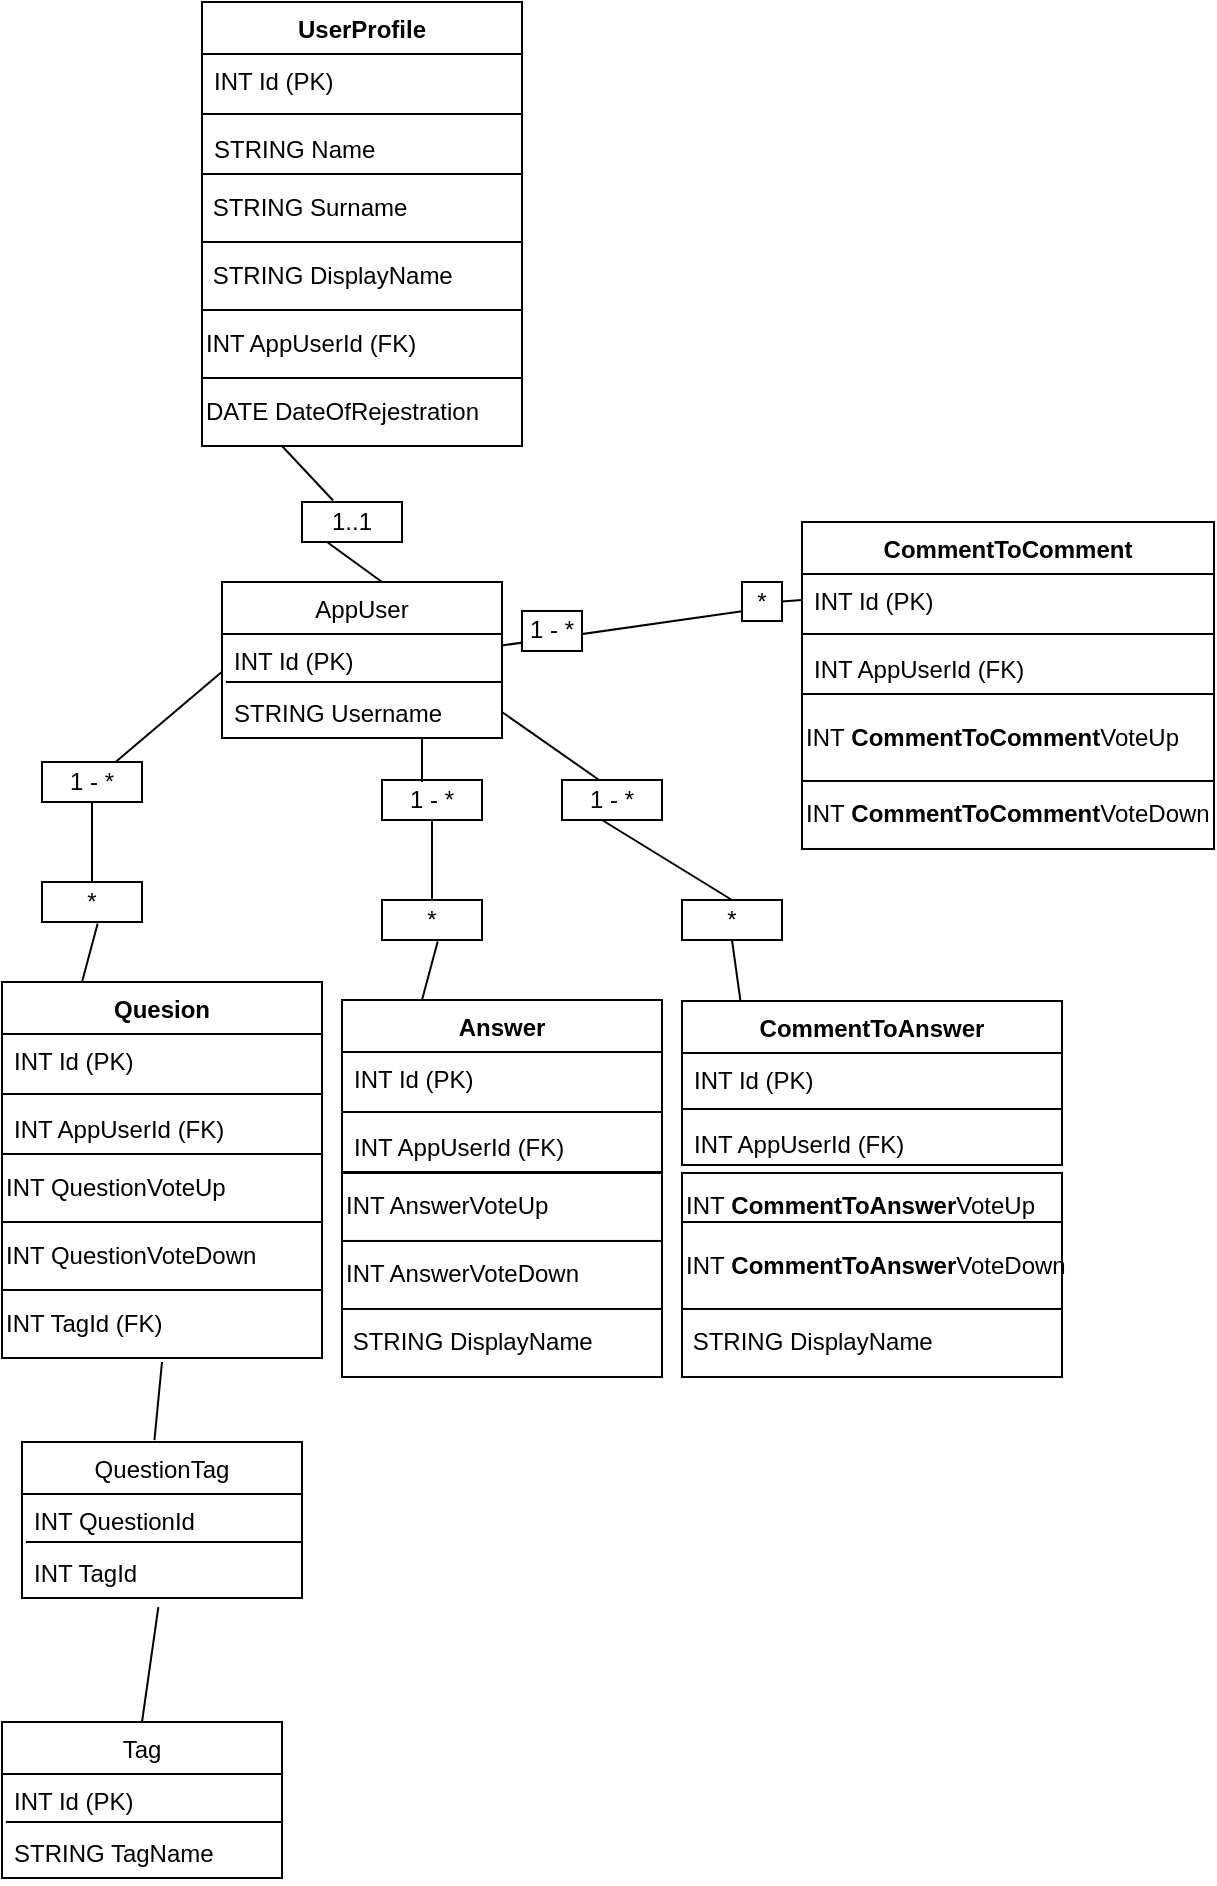 <mxfile version="17.5.1" type="device"><diagram id="C5RBs43oDa-KdzZeNtuy" name="Page-1"><mxGraphModel dx="1275" dy="1136" grid="1" gridSize="10" guides="1" tooltips="1" connect="1" arrows="1" fold="1" page="1" pageScale="1" pageWidth="827" pageHeight="1169" math="0" shadow="0"><root><mxCell id="WIyWlLk6GJQsqaUBKTNV-0"/><mxCell id="WIyWlLk6GJQsqaUBKTNV-1" parent="WIyWlLk6GJQsqaUBKTNV-0"/><mxCell id="bKbWIm4DOxK3muknc0e_-14" value="AppUser" style="swimlane;fontStyle=0;childLayout=stackLayout;horizontal=1;startSize=26;fillColor=none;horizontalStack=0;resizeParent=1;resizeParentMax=0;resizeLast=0;collapsible=1;marginBottom=0;" vertex="1" parent="WIyWlLk6GJQsqaUBKTNV-1"><mxGeometry x="170" y="290" width="140" height="78" as="geometry"/></mxCell><mxCell id="bKbWIm4DOxK3muknc0e_-15" value="INT Id (PK)" style="text;strokeColor=none;fillColor=none;align=left;verticalAlign=top;spacingLeft=4;spacingRight=4;overflow=hidden;rotatable=0;points=[[0,0.5],[1,0.5]];portConstraint=eastwest;" vertex="1" parent="bKbWIm4DOxK3muknc0e_-14"><mxGeometry y="26" width="140" height="26" as="geometry"/></mxCell><mxCell id="bKbWIm4DOxK3muknc0e_-16" value="STRING Username" style="text;strokeColor=none;fillColor=none;align=left;verticalAlign=top;spacingLeft=4;spacingRight=4;overflow=hidden;rotatable=0;points=[[0,0.5],[1,0.5]];portConstraint=eastwest;" vertex="1" parent="bKbWIm4DOxK3muknc0e_-14"><mxGeometry y="52" width="140" height="26" as="geometry"/></mxCell><mxCell id="bKbWIm4DOxK3muknc0e_-33" value="" style="endArrow=none;html=1;rounded=0;exitX=0.014;exitY=-0.077;exitDx=0;exitDy=0;exitPerimeter=0;" edge="1" parent="bKbWIm4DOxK3muknc0e_-14" source="bKbWIm4DOxK3muknc0e_-16"><mxGeometry width="50" height="50" relative="1" as="geometry"><mxPoint x="10" y="520" as="sourcePoint"/><mxPoint x="140" y="50" as="targetPoint"/></mxGeometry></mxCell><mxCell id="bKbWIm4DOxK3muknc0e_-25" value="UserProfile" style="swimlane;fontStyle=1;align=center;verticalAlign=top;childLayout=stackLayout;horizontal=1;startSize=26;horizontalStack=0;resizeParent=1;resizeParentMax=0;resizeLast=0;collapsible=1;marginBottom=0;" vertex="1" parent="WIyWlLk6GJQsqaUBKTNV-1"><mxGeometry x="160" width="160" height="86" as="geometry"/></mxCell><mxCell id="bKbWIm4DOxK3muknc0e_-26" value="INT Id (PK)" style="text;strokeColor=none;fillColor=none;align=left;verticalAlign=top;spacingLeft=4;spacingRight=4;overflow=hidden;rotatable=0;points=[[0,0.5],[1,0.5]];portConstraint=eastwest;" vertex="1" parent="bKbWIm4DOxK3muknc0e_-25"><mxGeometry y="26" width="160" height="26" as="geometry"/></mxCell><mxCell id="bKbWIm4DOxK3muknc0e_-27" value="" style="line;strokeWidth=1;fillColor=none;align=left;verticalAlign=middle;spacingTop=-1;spacingLeft=3;spacingRight=3;rotatable=0;labelPosition=right;points=[];portConstraint=eastwest;" vertex="1" parent="bKbWIm4DOxK3muknc0e_-25"><mxGeometry y="52" width="160" height="8" as="geometry"/></mxCell><mxCell id="bKbWIm4DOxK3muknc0e_-28" value="STRING Name" style="text;strokeColor=none;fillColor=none;align=left;verticalAlign=top;spacingLeft=4;spacingRight=4;overflow=hidden;rotatable=0;points=[[0,0.5],[1,0.5]];portConstraint=eastwest;" vertex="1" parent="bKbWIm4DOxK3muknc0e_-25"><mxGeometry y="60" width="160" height="26" as="geometry"/></mxCell><mxCell id="bKbWIm4DOxK3muknc0e_-29" value="&amp;nbsp;STRING Surname" style="whiteSpace=wrap;html=1;align=left;" vertex="1" parent="WIyWlLk6GJQsqaUBKTNV-1"><mxGeometry x="160" y="86" width="160" height="34" as="geometry"/></mxCell><mxCell id="bKbWIm4DOxK3muknc0e_-30" value="&amp;nbsp;STRING DisplayName" style="whiteSpace=wrap;html=1;align=left;" vertex="1" parent="WIyWlLk6GJQsqaUBKTNV-1"><mxGeometry x="160" y="120" width="160" height="34" as="geometry"/></mxCell><mxCell id="bKbWIm4DOxK3muknc0e_-38" value="" style="endArrow=none;html=1;rounded=0;exitX=0.311;exitY=-0.038;exitDx=0;exitDy=0;exitPerimeter=0;entryX=0.25;entryY=1;entryDx=0;entryDy=0;startArrow=none;" edge="1" parent="WIyWlLk6GJQsqaUBKTNV-1" source="bKbWIm4DOxK3muknc0e_-136"><mxGeometry width="50" height="50" relative="1" as="geometry"><mxPoint x="250.0" y="289.996" as="sourcePoint"/><mxPoint x="251.46" y="186.96" as="targetPoint"/></mxGeometry></mxCell><mxCell id="bKbWIm4DOxK3muknc0e_-49" value="Quesion" style="swimlane;fontStyle=1;align=center;verticalAlign=top;childLayout=stackLayout;horizontal=1;startSize=26;horizontalStack=0;resizeParent=1;resizeParentMax=0;resizeLast=0;collapsible=1;marginBottom=0;" vertex="1" parent="WIyWlLk6GJQsqaUBKTNV-1"><mxGeometry x="60" y="490" width="160" height="86" as="geometry"/></mxCell><mxCell id="bKbWIm4DOxK3muknc0e_-50" value="INT Id (PK)" style="text;strokeColor=none;fillColor=none;align=left;verticalAlign=top;spacingLeft=4;spacingRight=4;overflow=hidden;rotatable=0;points=[[0,0.5],[1,0.5]];portConstraint=eastwest;" vertex="1" parent="bKbWIm4DOxK3muknc0e_-49"><mxGeometry y="26" width="160" height="26" as="geometry"/></mxCell><mxCell id="bKbWIm4DOxK3muknc0e_-51" value="" style="line;strokeWidth=1;fillColor=none;align=left;verticalAlign=middle;spacingTop=-1;spacingLeft=3;spacingRight=3;rotatable=0;labelPosition=right;points=[];portConstraint=eastwest;" vertex="1" parent="bKbWIm4DOxK3muknc0e_-49"><mxGeometry y="52" width="160" height="8" as="geometry"/></mxCell><mxCell id="bKbWIm4DOxK3muknc0e_-52" value="INT AppUserId (FK)" style="text;strokeColor=none;fillColor=none;align=left;verticalAlign=top;spacingLeft=4;spacingRight=4;overflow=hidden;rotatable=0;points=[[0,0.5],[1,0.5]];portConstraint=eastwest;" vertex="1" parent="bKbWIm4DOxK3muknc0e_-49"><mxGeometry y="60" width="160" height="26" as="geometry"/></mxCell><mxCell id="bKbWIm4DOxK3muknc0e_-55" value="" style="endArrow=none;html=1;rounded=0;entryX=-0.001;entryY=0.731;entryDx=0;entryDy=0;entryPerimeter=0;startArrow=none;" edge="1" parent="WIyWlLk6GJQsqaUBKTNV-1" source="bKbWIm4DOxK3muknc0e_-58" target="bKbWIm4DOxK3muknc0e_-15"><mxGeometry width="50" height="50" relative="1" as="geometry"><mxPoint x="180" y="810" as="sourcePoint"/><mxPoint x="230" y="760" as="targetPoint"/></mxGeometry></mxCell><mxCell id="bKbWIm4DOxK3muknc0e_-56" value="*" style="rounded=0;whiteSpace=wrap;html=1;" vertex="1" parent="WIyWlLk6GJQsqaUBKTNV-1"><mxGeometry x="80" y="440" width="50" height="20" as="geometry"/></mxCell><mxCell id="bKbWIm4DOxK3muknc0e_-57" value="" style="endArrow=none;html=1;rounded=0;entryX=0.557;entryY=1.038;entryDx=0;entryDy=0;entryPerimeter=0;exitX=0.25;exitY=0;exitDx=0;exitDy=0;" edge="1" parent="WIyWlLk6GJQsqaUBKTNV-1" source="bKbWIm4DOxK3muknc0e_-49" target="bKbWIm4DOxK3muknc0e_-56"><mxGeometry width="50" height="50" relative="1" as="geometry"><mxPoint x="111.436" y="490" as="sourcePoint"/><mxPoint x="-42.02" y="258.988" as="targetPoint"/></mxGeometry></mxCell><mxCell id="bKbWIm4DOxK3muknc0e_-58" value="1 - *" style="rounded=0;whiteSpace=wrap;html=1;" vertex="1" parent="WIyWlLk6GJQsqaUBKTNV-1"><mxGeometry x="80" y="380" width="50" height="20" as="geometry"/></mxCell><mxCell id="bKbWIm4DOxK3muknc0e_-59" value="" style="endArrow=none;html=1;rounded=0;startArrow=none;" edge="1" parent="WIyWlLk6GJQsqaUBKTNV-1" source="bKbWIm4DOxK3muknc0e_-56" target="bKbWIm4DOxK3muknc0e_-58"><mxGeometry width="50" height="50" relative="1" as="geometry"><mxPoint x="243.681" y="550" as="sourcePoint"/><mxPoint x="122.98" y="358.988" as="targetPoint"/></mxGeometry></mxCell><mxCell id="bKbWIm4DOxK3muknc0e_-61" value="Answer" style="swimlane;fontStyle=1;align=center;verticalAlign=top;childLayout=stackLayout;horizontal=1;startSize=26;horizontalStack=0;resizeParent=1;resizeParentMax=0;resizeLast=0;collapsible=1;marginBottom=0;" vertex="1" parent="WIyWlLk6GJQsqaUBKTNV-1"><mxGeometry x="230" y="499" width="160" height="86" as="geometry"/></mxCell><mxCell id="bKbWIm4DOxK3muknc0e_-62" value="INT Id (PK)" style="text;strokeColor=none;fillColor=none;align=left;verticalAlign=top;spacingLeft=4;spacingRight=4;overflow=hidden;rotatable=0;points=[[0,0.5],[1,0.5]];portConstraint=eastwest;" vertex="1" parent="bKbWIm4DOxK3muknc0e_-61"><mxGeometry y="26" width="160" height="26" as="geometry"/></mxCell><mxCell id="bKbWIm4DOxK3muknc0e_-63" value="" style="line;strokeWidth=1;fillColor=none;align=left;verticalAlign=middle;spacingTop=-1;spacingLeft=3;spacingRight=3;rotatable=0;labelPosition=right;points=[];portConstraint=eastwest;" vertex="1" parent="bKbWIm4DOxK3muknc0e_-61"><mxGeometry y="52" width="160" height="8" as="geometry"/></mxCell><mxCell id="bKbWIm4DOxK3muknc0e_-64" value="INT AppUserId (FK)" style="text;strokeColor=none;fillColor=none;align=left;verticalAlign=top;spacingLeft=4;spacingRight=4;overflow=hidden;rotatable=0;points=[[0,0.5],[1,0.5]];portConstraint=eastwest;" vertex="1" parent="bKbWIm4DOxK3muknc0e_-61"><mxGeometry y="60" width="160" height="26" as="geometry"/></mxCell><mxCell id="bKbWIm4DOxK3muknc0e_-65" value="*" style="rounded=0;whiteSpace=wrap;html=1;" vertex="1" parent="WIyWlLk6GJQsqaUBKTNV-1"><mxGeometry x="250" y="449" width="50" height="20" as="geometry"/></mxCell><mxCell id="bKbWIm4DOxK3muknc0e_-66" value="" style="endArrow=none;html=1;rounded=0;entryX=0.557;entryY=1.038;entryDx=0;entryDy=0;entryPerimeter=0;exitX=0.25;exitY=0;exitDx=0;exitDy=0;" edge="1" parent="WIyWlLk6GJQsqaUBKTNV-1" source="bKbWIm4DOxK3muknc0e_-61" target="bKbWIm4DOxK3muknc0e_-65"><mxGeometry width="50" height="50" relative="1" as="geometry"><mxPoint x="281.436" y="499" as="sourcePoint"/><mxPoint x="127.98" y="267.988" as="targetPoint"/></mxGeometry></mxCell><mxCell id="bKbWIm4DOxK3muknc0e_-67" value="1 - *" style="rounded=0;whiteSpace=wrap;html=1;" vertex="1" parent="WIyWlLk6GJQsqaUBKTNV-1"><mxGeometry x="250" y="389" width="50" height="20" as="geometry"/></mxCell><mxCell id="bKbWIm4DOxK3muknc0e_-68" value="" style="endArrow=none;html=1;rounded=0;startArrow=none;" edge="1" parent="WIyWlLk6GJQsqaUBKTNV-1" source="bKbWIm4DOxK3muknc0e_-65" target="bKbWIm4DOxK3muknc0e_-67"><mxGeometry width="50" height="50" relative="1" as="geometry"><mxPoint x="413.681" y="559" as="sourcePoint"/><mxPoint x="292.98" y="367.988" as="targetPoint"/></mxGeometry></mxCell><mxCell id="bKbWIm4DOxK3muknc0e_-69" value="" style="endArrow=none;html=1;rounded=0;entryX=-0.001;entryY=0.731;entryDx=0;entryDy=0;entryPerimeter=0;startArrow=none;" edge="1" parent="WIyWlLk6GJQsqaUBKTNV-1"><mxGeometry width="50" height="50" relative="1" as="geometry"><mxPoint x="270" y="390" as="sourcePoint"/><mxPoint x="270" y="367.506" as="targetPoint"/></mxGeometry></mxCell><mxCell id="bKbWIm4DOxK3muknc0e_-70" value="CommentToAnswer" style="swimlane;fontStyle=1;align=center;verticalAlign=top;childLayout=stackLayout;horizontal=1;startSize=26;horizontalStack=0;resizeParent=1;resizeParentMax=0;resizeLast=0;collapsible=1;marginBottom=0;" vertex="1" parent="WIyWlLk6GJQsqaUBKTNV-1"><mxGeometry x="400" y="499.49" width="190" height="82" as="geometry"/></mxCell><mxCell id="bKbWIm4DOxK3muknc0e_-71" value="INT Id (PK)" style="text;strokeColor=none;fillColor=none;align=left;verticalAlign=top;spacingLeft=4;spacingRight=4;overflow=hidden;rotatable=0;points=[[0,0.5],[1,0.5]];portConstraint=eastwest;" vertex="1" parent="bKbWIm4DOxK3muknc0e_-70"><mxGeometry y="26" width="190" height="24" as="geometry"/></mxCell><mxCell id="bKbWIm4DOxK3muknc0e_-72" value="" style="line;strokeWidth=1;fillColor=none;align=left;verticalAlign=middle;spacingTop=-1;spacingLeft=3;spacingRight=3;rotatable=0;labelPosition=right;points=[];portConstraint=eastwest;" vertex="1" parent="bKbWIm4DOxK3muknc0e_-70"><mxGeometry y="50" width="190" height="8" as="geometry"/></mxCell><mxCell id="bKbWIm4DOxK3muknc0e_-73" value="INT AppUserId (FK)" style="text;strokeColor=none;fillColor=none;align=left;verticalAlign=top;spacingLeft=4;spacingRight=4;overflow=hidden;rotatable=0;points=[[0,0.5],[1,0.5]];portConstraint=eastwest;" vertex="1" parent="bKbWIm4DOxK3muknc0e_-70"><mxGeometry y="58" width="190" height="24" as="geometry"/></mxCell><mxCell id="bKbWIm4DOxK3muknc0e_-75" value="" style="endArrow=none;html=1;rounded=0;entryX=0.5;entryY=1;entryDx=0;entryDy=0;exitX=0.154;exitY=0.003;exitDx=0;exitDy=0;exitPerimeter=0;" edge="1" parent="WIyWlLk6GJQsqaUBKTNV-1" source="bKbWIm4DOxK3muknc0e_-70" target="bKbWIm4DOxK3muknc0e_-92"><mxGeometry width="50" height="50" relative="1" as="geometry"><mxPoint x="451.436" y="499.49" as="sourcePoint"/><mxPoint x="447.85" y="470.25" as="targetPoint"/><Array as="points"/></mxGeometry></mxCell><mxCell id="bKbWIm4DOxK3muknc0e_-77" value="" style="endArrow=none;html=1;rounded=0;startArrow=none;exitX=0.5;exitY=0;exitDx=0;exitDy=0;" edge="1" parent="WIyWlLk6GJQsqaUBKTNV-1" source="bKbWIm4DOxK3muknc0e_-92"><mxGeometry width="50" height="50" relative="1" as="geometry"><mxPoint x="445" y="449.49" as="sourcePoint"/><mxPoint x="360" y="409" as="targetPoint"/></mxGeometry></mxCell><mxCell id="bKbWIm4DOxK3muknc0e_-78" value="" style="endArrow=none;html=1;rounded=0;entryX=1;entryY=0.5;entryDx=0;entryDy=0;startArrow=none;" edge="1" parent="WIyWlLk6GJQsqaUBKTNV-1" target="bKbWIm4DOxK3muknc0e_-16"><mxGeometry width="50" height="50" relative="1" as="geometry"><mxPoint x="360" y="390" as="sourcePoint"/><mxPoint x="440" y="367.996" as="targetPoint"/></mxGeometry></mxCell><mxCell id="bKbWIm4DOxK3muknc0e_-79" value="CommentToComment" style="swimlane;fontStyle=1;align=center;verticalAlign=top;childLayout=stackLayout;horizontal=1;startSize=26;horizontalStack=0;resizeParent=1;resizeParentMax=0;resizeLast=0;collapsible=1;marginBottom=0;" vertex="1" parent="WIyWlLk6GJQsqaUBKTNV-1"><mxGeometry x="460" y="260" width="206" height="86" as="geometry"/></mxCell><mxCell id="bKbWIm4DOxK3muknc0e_-80" value="INT Id (PK)" style="text;strokeColor=none;fillColor=none;align=left;verticalAlign=top;spacingLeft=4;spacingRight=4;overflow=hidden;rotatable=0;points=[[0,0.5],[1,0.5]];portConstraint=eastwest;" vertex="1" parent="bKbWIm4DOxK3muknc0e_-79"><mxGeometry y="26" width="206" height="26" as="geometry"/></mxCell><mxCell id="bKbWIm4DOxK3muknc0e_-81" value="" style="line;strokeWidth=1;fillColor=none;align=left;verticalAlign=middle;spacingTop=-1;spacingLeft=3;spacingRight=3;rotatable=0;labelPosition=right;points=[];portConstraint=eastwest;" vertex="1" parent="bKbWIm4DOxK3muknc0e_-79"><mxGeometry y="52" width="206" height="8" as="geometry"/></mxCell><mxCell id="bKbWIm4DOxK3muknc0e_-82" value="INT AppUserId (FK)" style="text;strokeColor=none;fillColor=none;align=left;verticalAlign=top;spacingLeft=4;spacingRight=4;overflow=hidden;rotatable=0;points=[[0,0.5],[1,0.5]];portConstraint=eastwest;" vertex="1" parent="bKbWIm4DOxK3muknc0e_-79"><mxGeometry y="60" width="206" height="26" as="geometry"/></mxCell><mxCell id="bKbWIm4DOxK3muknc0e_-86" value="" style="endArrow=none;html=1;rounded=0;startArrow=none;entryX=1;entryY=0.221;entryDx=0;entryDy=0;entryPerimeter=0;exitX=0;exitY=0.75;exitDx=0;exitDy=0;" edge="1" parent="WIyWlLk6GJQsqaUBKTNV-1" source="bKbWIm4DOxK3muknc0e_-91" target="bKbWIm4DOxK3muknc0e_-15"><mxGeometry width="50" height="50" relative="1" as="geometry"><mxPoint x="390" y="310.245" as="sourcePoint"/><mxPoint x="340" y="321.75" as="targetPoint"/></mxGeometry></mxCell><mxCell id="bKbWIm4DOxK3muknc0e_-92" value="*" style="rounded=0;whiteSpace=wrap;html=1;" vertex="1" parent="WIyWlLk6GJQsqaUBKTNV-1"><mxGeometry x="400" y="449" width="50" height="20" as="geometry"/></mxCell><mxCell id="bKbWIm4DOxK3muknc0e_-93" value="1 - *" style="rounded=0;whiteSpace=wrap;html=1;" vertex="1" parent="WIyWlLk6GJQsqaUBKTNV-1"><mxGeometry x="340" y="389" width="50" height="20" as="geometry"/></mxCell><mxCell id="bKbWIm4DOxK3muknc0e_-102" value="1 - *" style="rounded=0;whiteSpace=wrap;html=1;" vertex="1" parent="WIyWlLk6GJQsqaUBKTNV-1"><mxGeometry x="320" y="304.49" width="30" height="20" as="geometry"/></mxCell><mxCell id="bKbWIm4DOxK3muknc0e_-106" value="INT QuestionVoteUp" style="whiteSpace=wrap;html=1;align=left;" vertex="1" parent="WIyWlLk6GJQsqaUBKTNV-1"><mxGeometry x="60" y="576" width="160" height="34" as="geometry"/></mxCell><mxCell id="bKbWIm4DOxK3muknc0e_-107" value="INT AnswerVoteUp" style="whiteSpace=wrap;html=1;align=left;" vertex="1" parent="WIyWlLk6GJQsqaUBKTNV-1"><mxGeometry x="230" y="585.49" width="160" height="34" as="geometry"/></mxCell><mxCell id="bKbWIm4DOxK3muknc0e_-108" value="INT&amp;nbsp;&lt;span style=&quot;font-weight: 700 ; text-align: center&quot;&gt;CommentToAnswer&lt;/span&gt;VoteUp" style="whiteSpace=wrap;html=1;align=left;" vertex="1" parent="WIyWlLk6GJQsqaUBKTNV-1"><mxGeometry x="400" y="585.49" width="190" height="34" as="geometry"/></mxCell><mxCell id="bKbWIm4DOxK3muknc0e_-109" value="INT QuestionVoteDown" style="whiteSpace=wrap;html=1;align=left;" vertex="1" parent="WIyWlLk6GJQsqaUBKTNV-1"><mxGeometry x="60" y="610" width="160" height="34" as="geometry"/></mxCell><mxCell id="bKbWIm4DOxK3muknc0e_-110" value="INT AnswerVoteDown" style="whiteSpace=wrap;html=1;align=left;" vertex="1" parent="WIyWlLk6GJQsqaUBKTNV-1"><mxGeometry x="230" y="619.49" width="160" height="34" as="geometry"/></mxCell><mxCell id="bKbWIm4DOxK3muknc0e_-111" value="INT&amp;nbsp;&lt;span style=&quot;font-weight: 700 ; text-align: center&quot;&gt;CommentToAnswer&lt;/span&gt;VoteDown" style="whiteSpace=wrap;html=1;align=left;" vertex="1" parent="WIyWlLk6GJQsqaUBKTNV-1"><mxGeometry x="400" y="610" width="190" height="43.49" as="geometry"/></mxCell><mxCell id="bKbWIm4DOxK3muknc0e_-112" value="INT TagId (FK)" style="whiteSpace=wrap;html=1;align=left;" vertex="1" parent="WIyWlLk6GJQsqaUBKTNV-1"><mxGeometry x="60" y="644" width="160" height="34" as="geometry"/></mxCell><mxCell id="bKbWIm4DOxK3muknc0e_-113" value="&amp;nbsp;STRING DisplayName" style="whiteSpace=wrap;html=1;align=left;" vertex="1" parent="WIyWlLk6GJQsqaUBKTNV-1"><mxGeometry x="230" y="653.49" width="160" height="34" as="geometry"/></mxCell><mxCell id="bKbWIm4DOxK3muknc0e_-114" value="&amp;nbsp;STRING DisplayName" style="whiteSpace=wrap;html=1;align=left;" vertex="1" parent="WIyWlLk6GJQsqaUBKTNV-1"><mxGeometry x="400" y="653.49" width="190" height="34" as="geometry"/></mxCell><mxCell id="bKbWIm4DOxK3muknc0e_-117" value="INT AppUserId (FK)" style="whiteSpace=wrap;html=1;align=left;" vertex="1" parent="WIyWlLk6GJQsqaUBKTNV-1"><mxGeometry x="160" y="154" width="160" height="34" as="geometry"/></mxCell><mxCell id="bKbWIm4DOxK3muknc0e_-118" value="INT&amp;nbsp;&lt;span style=&quot;font-weight: 700 ; text-align: center&quot;&gt;CommentToComment&lt;/span&gt;VoteUp" style="whiteSpace=wrap;html=1;align=left;" vertex="1" parent="WIyWlLk6GJQsqaUBKTNV-1"><mxGeometry x="460" y="346" width="206" height="43.49" as="geometry"/></mxCell><mxCell id="bKbWIm4DOxK3muknc0e_-119" value="INT&amp;nbsp;&lt;span style=&quot;font-weight: 700 ; text-align: center&quot;&gt;CommentToComment&lt;/span&gt;VoteDown" style="whiteSpace=wrap;html=1;align=left;" vertex="1" parent="WIyWlLk6GJQsqaUBKTNV-1"><mxGeometry x="460" y="389.49" width="206" height="34" as="geometry"/></mxCell><mxCell id="bKbWIm4DOxK3muknc0e_-91" value="*" style="rounded=0;whiteSpace=wrap;html=1;" vertex="1" parent="WIyWlLk6GJQsqaUBKTNV-1"><mxGeometry x="430" y="290" width="20" height="19.51" as="geometry"/></mxCell><mxCell id="bKbWIm4DOxK3muknc0e_-123" value="" style="endArrow=none;html=1;rounded=0;startArrow=none;exitX=0;exitY=0.5;exitDx=0;exitDy=0;entryX=1;entryY=0.5;entryDx=0;entryDy=0;" edge="1" parent="WIyWlLk6GJQsqaUBKTNV-1" source="bKbWIm4DOxK3muknc0e_-80" target="bKbWIm4DOxK3muknc0e_-91"><mxGeometry width="50" height="50" relative="1" as="geometry"><mxPoint x="460" y="299" as="sourcePoint"/><mxPoint x="460" y="300" as="targetPoint"/></mxGeometry></mxCell><mxCell id="bKbWIm4DOxK3muknc0e_-124" value="QuestionTag" style="swimlane;fontStyle=0;childLayout=stackLayout;horizontal=1;startSize=26;fillColor=none;horizontalStack=0;resizeParent=1;resizeParentMax=0;resizeLast=0;collapsible=1;marginBottom=0;" vertex="1" parent="WIyWlLk6GJQsqaUBKTNV-1"><mxGeometry x="70" y="720" width="140" height="78" as="geometry"/></mxCell><mxCell id="bKbWIm4DOxK3muknc0e_-125" value="INT QuestionId" style="text;strokeColor=none;fillColor=none;align=left;verticalAlign=top;spacingLeft=4;spacingRight=4;overflow=hidden;rotatable=0;points=[[0,0.5],[1,0.5]];portConstraint=eastwest;" vertex="1" parent="bKbWIm4DOxK3muknc0e_-124"><mxGeometry y="26" width="140" height="26" as="geometry"/></mxCell><mxCell id="bKbWIm4DOxK3muknc0e_-126" value="INT TagId" style="text;strokeColor=none;fillColor=none;align=left;verticalAlign=top;spacingLeft=4;spacingRight=4;overflow=hidden;rotatable=0;points=[[0,0.5],[1,0.5]];portConstraint=eastwest;" vertex="1" parent="bKbWIm4DOxK3muknc0e_-124"><mxGeometry y="52" width="140" height="26" as="geometry"/></mxCell><mxCell id="bKbWIm4DOxK3muknc0e_-127" value="" style="endArrow=none;html=1;rounded=0;exitX=0.014;exitY=-0.077;exitDx=0;exitDy=0;exitPerimeter=0;" edge="1" parent="bKbWIm4DOxK3muknc0e_-124" source="bKbWIm4DOxK3muknc0e_-126"><mxGeometry width="50" height="50" relative="1" as="geometry"><mxPoint x="10" y="520" as="sourcePoint"/><mxPoint x="140" y="50" as="targetPoint"/></mxGeometry></mxCell><mxCell id="bKbWIm4DOxK3muknc0e_-128" value="Tag" style="swimlane;fontStyle=0;childLayout=stackLayout;horizontal=1;startSize=26;fillColor=none;horizontalStack=0;resizeParent=1;resizeParentMax=0;resizeLast=0;collapsible=1;marginBottom=0;" vertex="1" parent="WIyWlLk6GJQsqaUBKTNV-1"><mxGeometry x="60" y="860" width="140" height="78" as="geometry"/></mxCell><mxCell id="bKbWIm4DOxK3muknc0e_-129" value="INT Id (PK)" style="text;strokeColor=none;fillColor=none;align=left;verticalAlign=top;spacingLeft=4;spacingRight=4;overflow=hidden;rotatable=0;points=[[0,0.5],[1,0.5]];portConstraint=eastwest;" vertex="1" parent="bKbWIm4DOxK3muknc0e_-128"><mxGeometry y="26" width="140" height="26" as="geometry"/></mxCell><mxCell id="bKbWIm4DOxK3muknc0e_-130" value="STRING TagName" style="text;strokeColor=none;fillColor=none;align=left;verticalAlign=top;spacingLeft=4;spacingRight=4;overflow=hidden;rotatable=0;points=[[0,0.5],[1,0.5]];portConstraint=eastwest;" vertex="1" parent="bKbWIm4DOxK3muknc0e_-128"><mxGeometry y="52" width="140" height="26" as="geometry"/></mxCell><mxCell id="bKbWIm4DOxK3muknc0e_-131" value="" style="endArrow=none;html=1;rounded=0;exitX=0.014;exitY=-0.077;exitDx=0;exitDy=0;exitPerimeter=0;" edge="1" parent="bKbWIm4DOxK3muknc0e_-128" source="bKbWIm4DOxK3muknc0e_-130"><mxGeometry width="50" height="50" relative="1" as="geometry"><mxPoint x="10" y="520" as="sourcePoint"/><mxPoint x="140" y="50" as="targetPoint"/></mxGeometry></mxCell><mxCell id="bKbWIm4DOxK3muknc0e_-132" value="" style="endArrow=none;html=1;rounded=0;exitX=0.5;exitY=0;exitDx=0;exitDy=0;entryX=0.487;entryY=1.174;entryDx=0;entryDy=0;entryPerimeter=0;" edge="1" parent="WIyWlLk6GJQsqaUBKTNV-1" source="bKbWIm4DOxK3muknc0e_-128" target="bKbWIm4DOxK3muknc0e_-126"><mxGeometry width="50" height="50" relative="1" as="geometry"><mxPoint x="310" y="670" as="sourcePoint"/><mxPoint x="360" y="620" as="targetPoint"/></mxGeometry></mxCell><mxCell id="bKbWIm4DOxK3muknc0e_-135" value="" style="endArrow=none;html=1;rounded=0;entryX=0.473;entryY=-0.012;entryDx=0;entryDy=0;entryPerimeter=0;" edge="1" parent="WIyWlLk6GJQsqaUBKTNV-1" target="bKbWIm4DOxK3muknc0e_-124"><mxGeometry width="50" height="50" relative="1" as="geometry"><mxPoint x="140" y="680" as="sourcePoint"/><mxPoint x="168.18" y="832.524" as="targetPoint"/></mxGeometry></mxCell><mxCell id="bKbWIm4DOxK3muknc0e_-136" value="DATE DateOfRejestration" style="whiteSpace=wrap;html=1;align=left;" vertex="1" parent="WIyWlLk6GJQsqaUBKTNV-1"><mxGeometry x="160" y="188" width="160" height="34" as="geometry"/></mxCell><mxCell id="bKbWIm4DOxK3muknc0e_-137" value="" style="endArrow=none;html=1;rounded=0;exitX=0.311;exitY=-0.038;exitDx=0;exitDy=0;exitPerimeter=0;entryX=0.25;entryY=1;entryDx=0;entryDy=0;startArrow=none;" edge="1" parent="WIyWlLk6GJQsqaUBKTNV-1" source="bKbWIm4DOxK3muknc0e_-40" target="bKbWIm4DOxK3muknc0e_-136"><mxGeometry width="50" height="50" relative="1" as="geometry"><mxPoint x="250" y="289.996" as="sourcePoint"/><mxPoint x="251.46" y="186.96" as="targetPoint"/></mxGeometry></mxCell><mxCell id="bKbWIm4DOxK3muknc0e_-40" value="1..1" style="rounded=0;whiteSpace=wrap;html=1;" vertex="1" parent="WIyWlLk6GJQsqaUBKTNV-1"><mxGeometry x="210" y="250" width="50" height="20" as="geometry"/></mxCell><mxCell id="bKbWIm4DOxK3muknc0e_-138" value="" style="endArrow=none;html=1;rounded=0;exitX=0.311;exitY=-0.038;exitDx=0;exitDy=0;exitPerimeter=0;entryX=0.25;entryY=1;entryDx=0;entryDy=0;" edge="1" parent="WIyWlLk6GJQsqaUBKTNV-1" target="bKbWIm4DOxK3muknc0e_-40"><mxGeometry width="50" height="50" relative="1" as="geometry"><mxPoint x="250" y="289.996" as="sourcePoint"/><mxPoint x="200.0" y="222" as="targetPoint"/></mxGeometry></mxCell></root></mxGraphModel></diagram></mxfile>